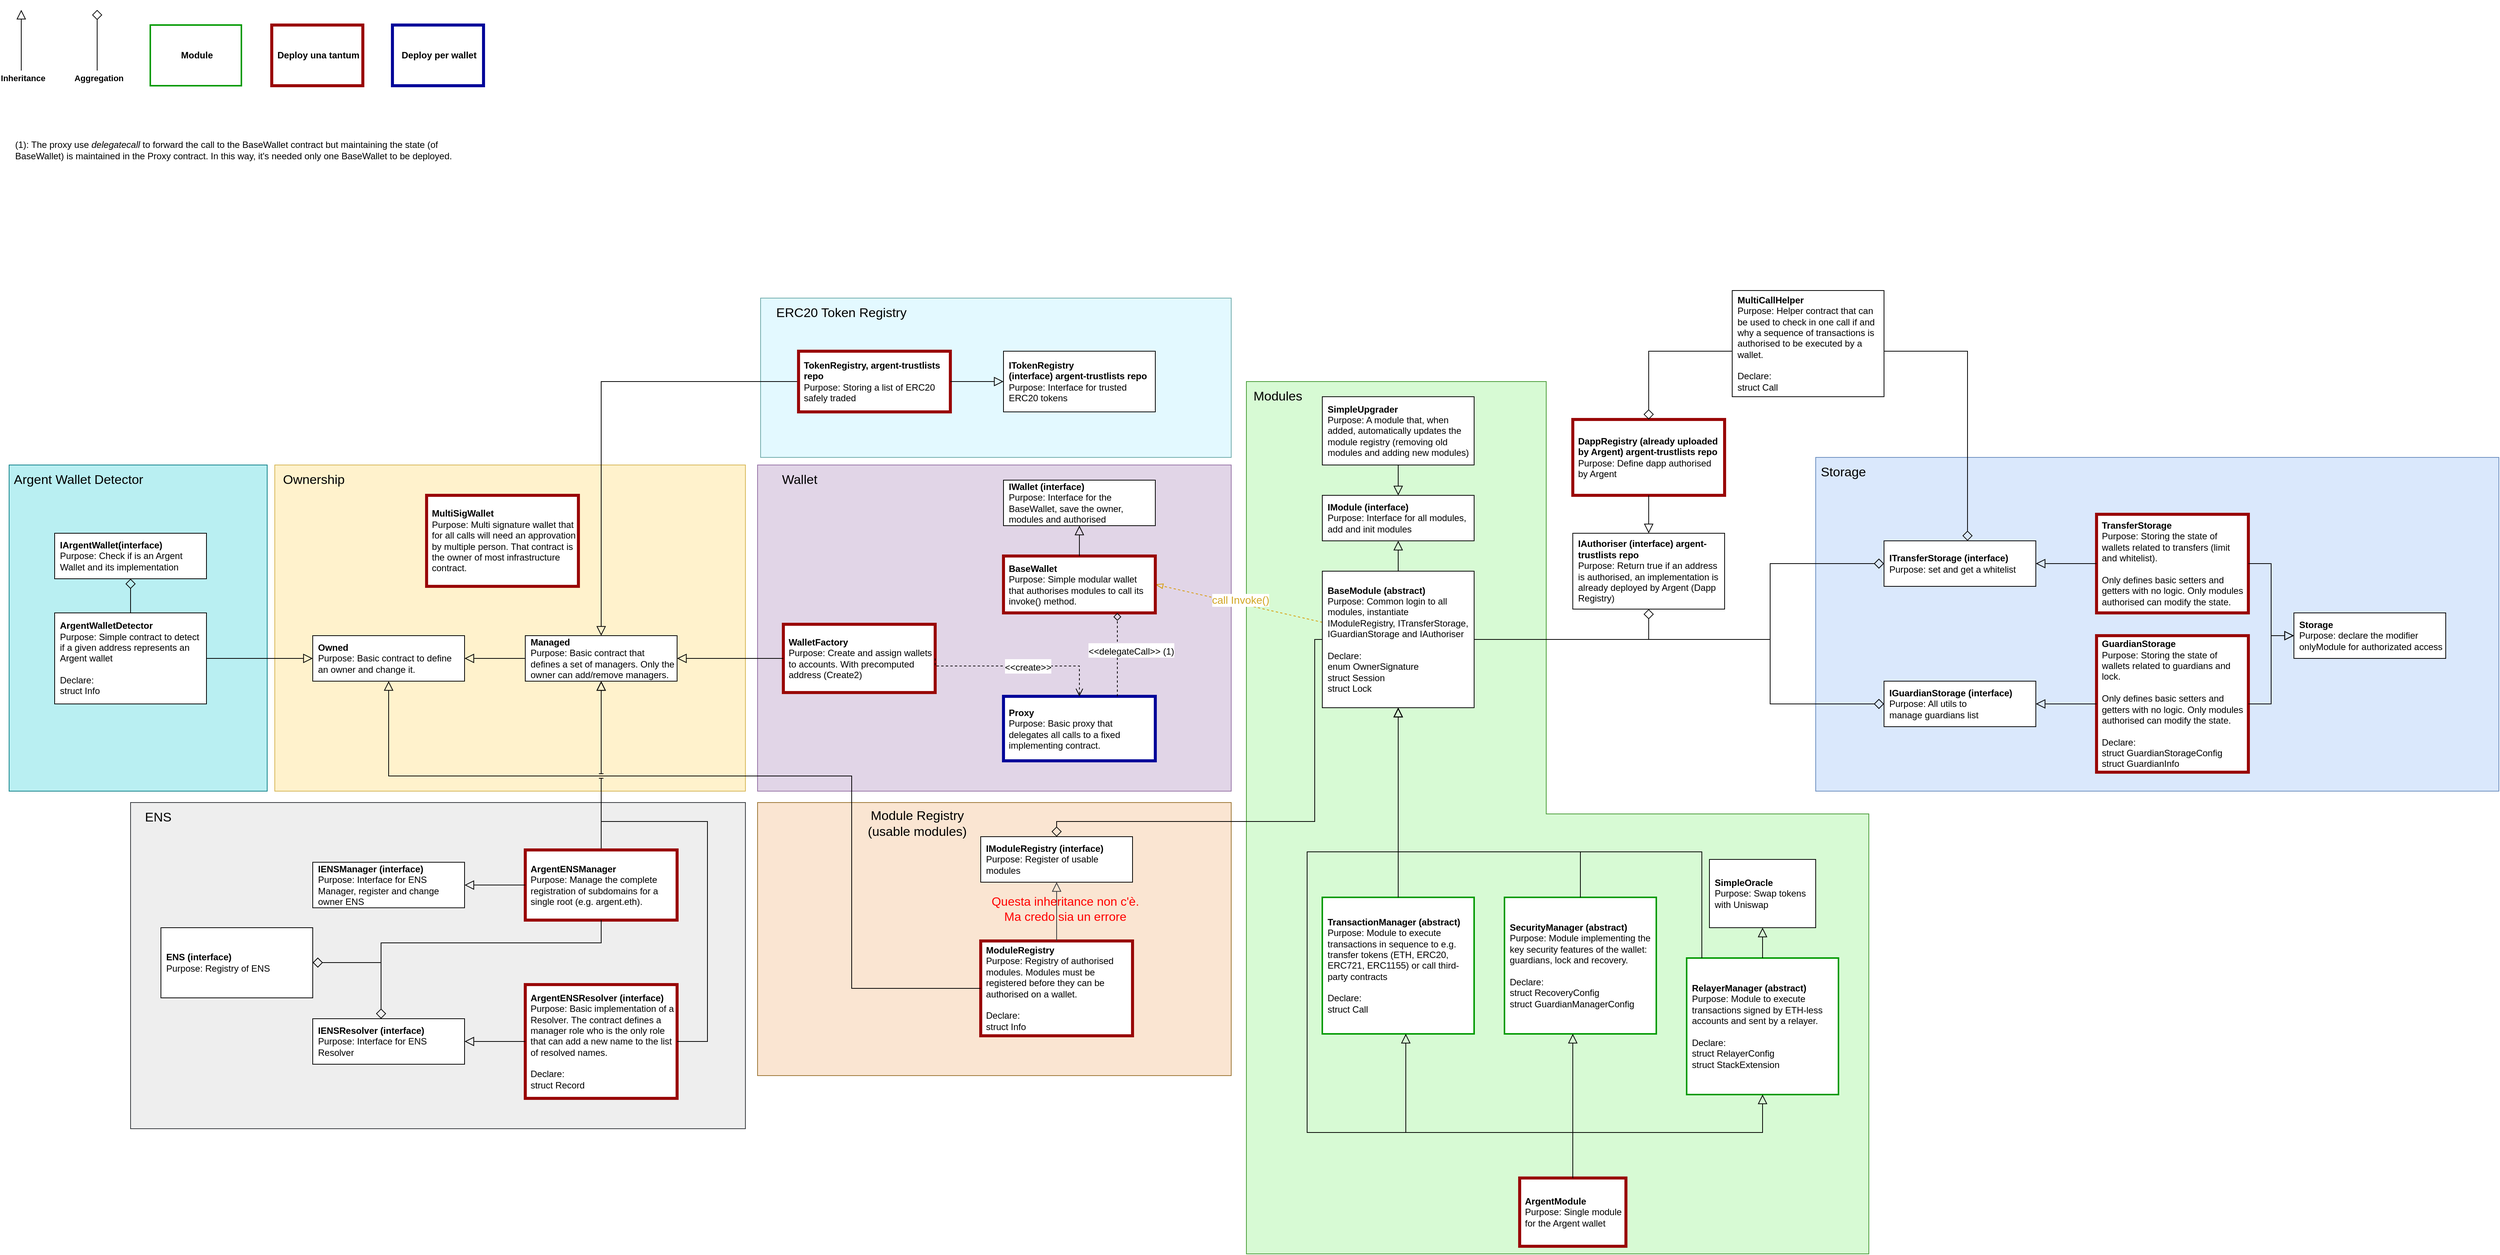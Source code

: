 <mxfile version="22.0.7" type="google">
  <diagram name="Pagina-1" id="0y4GLCWF2F_dhRwjK6Gn">
    <mxGraphModel grid="1" page="1" gridSize="10" guides="1" tooltips="1" connect="1" arrows="1" fold="1" pageScale="1" pageWidth="827" pageHeight="1169" background="none" math="0" shadow="0">
      <root>
        <mxCell id="0" />
        <mxCell id="1" parent="0" />
        <mxCell id="NyD0VHz1KFgcrODVEiC5-7" value="" style="rounded=0;whiteSpace=wrap;html=1;fillColor=#E3F9FF;strokeColor=#6FABAB;spacingLeft=5;spacingRight=2;spacingTop=2;spacingBottom=2;" vertex="1" parent="1">
          <mxGeometry x="-636" y="400" width="620" height="210" as="geometry" />
        </mxCell>
        <mxCell id="yZLllRXxTEuzkg8mdheH-74" value="" style="rounded=0;whiteSpace=wrap;html=1;fillColor=#eeeeee;strokeColor=#36393d;spacingLeft=5;spacingRight=2;spacingTop=2;spacingBottom=2;" vertex="1" parent="1">
          <mxGeometry x="-1466" y="1065" width="810" height="430" as="geometry" />
        </mxCell>
        <mxCell id="yZLllRXxTEuzkg8mdheH-61" value="" style="rounded=0;whiteSpace=wrap;html=1;fillColor=#B9EFF2;strokeColor=#0e8088;spacingLeft=5;spacingRight=2;spacingTop=2;spacingBottom=2;" vertex="1" parent="1">
          <mxGeometry x="-1626" y="620" width="340" height="430" as="geometry" />
        </mxCell>
        <mxCell id="yZLllRXxTEuzkg8mdheH-59" value="" style="rounded=0;whiteSpace=wrap;html=1;fillColor=#fff2cc;strokeColor=#d6b656;spacingLeft=5;spacingRight=2;spacingTop=2;spacingBottom=2;" vertex="1" parent="1">
          <mxGeometry x="-1276" y="620" width="620" height="430" as="geometry" />
        </mxCell>
        <mxCell id="yZLllRXxTEuzkg8mdheH-52" value="" style="group;spacingLeft=5;spacingRight=2;spacingTop=2;spacingBottom=2;" vertex="1" connectable="0" parent="1">
          <mxGeometry x="4" y="510" width="850" height="1150" as="geometry" />
        </mxCell>
        <mxCell id="yZLllRXxTEuzkg8mdheH-50" value="" style="rounded=0;whiteSpace=wrap;html=1;fillColor=#D7FAD4;strokeColor=#499C38;spacingLeft=5;spacingRight=2;spacingTop=2;spacingBottom=2;" vertex="1" parent="yZLllRXxTEuzkg8mdheH-52">
          <mxGeometry width="395" height="570" as="geometry" />
        </mxCell>
        <mxCell id="yZLllRXxTEuzkg8mdheH-43" value="" style="rounded=0;whiteSpace=wrap;html=1;fillColor=#D7FAD4;strokeColor=#499C38;spacingLeft=5;spacingRight=2;spacingTop=2;spacingBottom=2;" vertex="1" parent="yZLllRXxTEuzkg8mdheH-52">
          <mxGeometry y="570" width="820" height="580" as="geometry" />
        </mxCell>
        <mxCell id="yZLllRXxTEuzkg8mdheH-51" value="" style="rounded=0;whiteSpace=wrap;html=1;fillColor=#D7FAD4;strokeColor=none;spacingLeft=5;spacingRight=2;spacingTop=2;spacingBottom=2;" vertex="1" parent="yZLllRXxTEuzkg8mdheH-52">
          <mxGeometry x="0.5" y="530" width="394" height="80" as="geometry" />
        </mxCell>
        <mxCell id="yZLllRXxTEuzkg8mdheH-44" value="Modules" style="text;html=1;strokeColor=none;fillColor=none;align=center;verticalAlign=middle;whiteSpace=wrap;rounded=0;fontSize=17;spacingLeft=5;spacingRight=2;spacingTop=2;spacingBottom=2;" vertex="1" parent="yZLllRXxTEuzkg8mdheH-52">
          <mxGeometry width="80" height="40" as="geometry" />
        </mxCell>
        <mxCell id="Lq-9RGTUAXxvZOl_Yq0U-10" value="&lt;b&gt;IAuthoriser (interface) argent-trustlists repo&lt;br&gt;&lt;/b&gt;&lt;span style=&quot;border-color: var(--border-color);&quot;&gt;Purpose: Return true if an address is authorised, an implementation is already deployed by Argent (Dapp Registry)&lt;/span&gt;" style="rounded=0;whiteSpace=wrap;html=1;align=left;spacingLeft=5;spacingRight=2;spacingTop=2;spacingBottom=2;" vertex="1" parent="yZLllRXxTEuzkg8mdheH-52">
          <mxGeometry x="430" y="200" width="200" height="100" as="geometry" />
        </mxCell>
        <mxCell id="yZLllRXxTEuzkg8mdheH-9" value="&lt;span style=&quot;border-color: var(--border-color);&quot;&gt;&lt;b&gt;DappRegistry (already uploaded by Argent)&amp;nbsp;&lt;/b&gt;&lt;b style=&quot;border-color: var(--border-color);&quot;&gt;argent-trustlists repo&lt;br style=&quot;border-color: var(--border-color);&quot;&gt;&lt;/b&gt;Purpose: Define dapp authorised by Argent&amp;nbsp;&lt;/span&gt;" style="rounded=0;whiteSpace=wrap;html=1;align=left;collapsible=0;enumerate=0;strokeOpacity=100;fillOpacity=100;spacingLeft=5;strokeColor=#990808;strokeWidth=4;spacingRight=2;spacingTop=2;spacingBottom=2;" vertex="1" parent="yZLllRXxTEuzkg8mdheH-52">
          <mxGeometry x="430" y="50" width="200" height="100" as="geometry" />
        </mxCell>
        <mxCell id="yZLllRXxTEuzkg8mdheH-10" value="" style="edgeStyle=orthogonalEdgeStyle;rounded=0;orthogonalLoop=1;jettySize=auto;html=1;endArrow=block;endFill=0;endSize=10;startSize=6;textOpacity=30;spacingLeft=5;spacingRight=2;spacingTop=2;spacingBottom=2;" edge="1" parent="yZLllRXxTEuzkg8mdheH-52" source="yZLllRXxTEuzkg8mdheH-9" target="Lq-9RGTUAXxvZOl_Yq0U-10">
          <mxGeometry relative="1" as="geometry">
            <mxPoint x="600.0" y="150" as="sourcePoint" />
            <mxPoint x="600.0" y="210" as="targetPoint" />
          </mxGeometry>
        </mxCell>
        <mxCell id="yZLllRXxTEuzkg8mdheH-48" value="" style="rounded=0;whiteSpace=wrap;html=1;fillColor=#e1d5e7;strokeColor=#9673a6;spacingLeft=5;spacingRight=2;spacingTop=2;spacingBottom=2;" vertex="1" parent="1">
          <mxGeometry x="-640" y="620" width="624" height="430" as="geometry" />
        </mxCell>
        <mxCell id="yZLllRXxTEuzkg8mdheH-45" value="" style="rounded=0;whiteSpace=wrap;html=1;fillColor=#FAE5D2;strokeColor=#9C7635;spacingLeft=5;spacingRight=2;spacingTop=2;spacingBottom=2;" vertex="1" parent="1">
          <mxGeometry x="-640" y="1065" width="624" height="360" as="geometry" />
        </mxCell>
        <mxCell id="O4_ZOOzB8mS3EoMVwxC9-4" value="" style="edgeStyle=orthogonalEdgeStyle;rounded=0;orthogonalLoop=1;jettySize=auto;html=1;endArrow=block;endFill=0;endSize=10;startSize=6;spacingLeft=5;spacingRight=2;spacingTop=2;spacingBottom=2;" edge="1" parent="1" source="O4_ZOOzB8mS3EoMVwxC9-1" target="O4_ZOOzB8mS3EoMVwxC9-2">
          <mxGeometry relative="1" as="geometry" />
        </mxCell>
        <mxCell id="O4_ZOOzB8mS3EoMVwxC9-6" style="edgeStyle=orthogonalEdgeStyle;rounded=0;orthogonalLoop=1;jettySize=auto;html=1;endArrow=diamond;endFill=0;endSize=11;spacingLeft=5;spacingRight=2;spacingTop=2;spacingBottom=2;" edge="1" parent="1" source="O4_ZOOzB8mS3EoMVwxC9-1" target="O4_ZOOzB8mS3EoMVwxC9-5">
          <mxGeometry relative="1" as="geometry">
            <Array as="points">
              <mxPoint x="94" y="850" />
              <mxPoint x="94" y="1090" />
              <mxPoint x="-246" y="1090" />
            </Array>
          </mxGeometry>
        </mxCell>
        <mxCell id="yZLllRXxTEuzkg8mdheH-25" style="edgeStyle=none;curved=1;rounded=0;orthogonalLoop=1;jettySize=auto;html=1;entryX=1;entryY=0.5;entryDx=0;entryDy=0;fontSize=12;startSize=8;endSize=8;endArrow=blockThin;endFill=0;dashed=1;fillColor=#ffe6cc;strokeColor=#d79b00;spacingLeft=5;spacingRight=2;spacingTop=2;spacingBottom=2;" edge="1" parent="1" source="O4_ZOOzB8mS3EoMVwxC9-1" target="yZLllRXxTEuzkg8mdheH-15">
          <mxGeometry relative="1" as="geometry" />
        </mxCell>
        <mxCell id="yZLllRXxTEuzkg8mdheH-26" value="call Invoke()" style="edgeLabel;html=1;align=center;verticalAlign=middle;resizable=0;points=[];fontSize=14;fontColor=#d1a624;spacingLeft=5;spacingRight=2;spacingTop=2;spacingBottom=2;" vertex="1" connectable="0" parent="yZLllRXxTEuzkg8mdheH-25">
          <mxGeometry x="0.285" y="3" relative="1" as="geometry">
            <mxPoint x="32" as="offset" />
          </mxGeometry>
        </mxCell>
        <mxCell id="O4_ZOOzB8mS3EoMVwxC9-1" value="&lt;b&gt;BaseModule (abstract)&lt;br&gt;&lt;/b&gt;&lt;span style=&quot;border-color: var(--border-color);&quot;&gt;Purpose:&amp;nbsp;&lt;/span&gt;Common login to all modules, instantiate IModuleRegistry, ITransferStorage, IGuardianStorage and IAuthoriser&lt;br&gt;&lt;br&gt;Declare:&amp;nbsp;&lt;br&gt;enum&amp;nbsp;OwnerSignature&lt;br&gt;struct Session&lt;br&gt;struct Lock" style="rounded=0;whiteSpace=wrap;html=1;align=left;spacingLeft=5;spacingRight=2;spacingTop=2;spacingBottom=2;" vertex="1" parent="1">
          <mxGeometry x="104" y="760" width="200" height="180" as="geometry" />
        </mxCell>
        <mxCell id="O4_ZOOzB8mS3EoMVwxC9-2" value="&lt;b&gt;IModule (interface)&lt;br&gt;&lt;/b&gt;Purpose: Interface for all modules, add and init modules" style="rounded=0;whiteSpace=wrap;html=1;align=left;spacingLeft=5;spacingRight=2;spacingTop=2;spacingBottom=2;" vertex="1" parent="1">
          <mxGeometry x="104" y="660" width="200" height="60" as="geometry" />
        </mxCell>
        <mxCell id="O4_ZOOzB8mS3EoMVwxC9-5" value="&lt;b&gt;IModuleRegistry (interface)&lt;br&gt;&lt;/b&gt;&lt;span style=&quot;border-color: var(--border-color);&quot;&gt;Purpose: Register of usable modules&lt;/span&gt;" style="rounded=0;whiteSpace=wrap;html=1;align=left;spacingLeft=5;spacingRight=2;spacingTop=2;spacingBottom=2;" vertex="1" parent="1">
          <mxGeometry x="-346" y="1110" width="200" height="60" as="geometry" />
        </mxCell>
        <mxCell id="O4_ZOOzB8mS3EoMVwxC9-7" value="Inheritance" style="edgeStyle=orthogonalEdgeStyle;rounded=0;orthogonalLoop=1;jettySize=auto;html=1;endArrow=block;endFill=0;endSize=10;startSize=6;fontStyle=1;spacingLeft=5;spacingRight=2;" edge="1" parent="1">
          <mxGeometry x="-1" y="-10" relative="1" as="geometry">
            <mxPoint x="-1610" y="100" as="sourcePoint" />
            <mxPoint x="-1610" y="20" as="targetPoint" />
            <mxPoint x="-10" y="10" as="offset" />
          </mxGeometry>
        </mxCell>
        <mxCell id="O4_ZOOzB8mS3EoMVwxC9-9" style="edgeStyle=orthogonalEdgeStyle;rounded=0;orthogonalLoop=1;jettySize=auto;html=1;endArrow=diamond;endFill=0;endSize=11;spacingLeft=5;spacingRight=2;" edge="1" parent="1">
          <mxGeometry relative="1" as="geometry">
            <mxPoint x="-1510" y="100" as="sourcePoint" />
            <mxPoint x="-1510" y="20" as="targetPoint" />
          </mxGeometry>
        </mxCell>
        <mxCell id="O4_ZOOzB8mS3EoMVwxC9-10" value="Aggregation" style="edgeLabel;html=1;align=center;verticalAlign=middle;resizable=0;points=[];fontStyle=1;spacingLeft=5;spacingRight=2;" vertex="1" connectable="0" parent="O4_ZOOzB8mS3EoMVwxC9-9">
          <mxGeometry x="-0.255" y="1" relative="1" as="geometry">
            <mxPoint x="1" y="40" as="offset" />
          </mxGeometry>
        </mxCell>
        <mxCell id="O4_ZOOzB8mS3EoMVwxC9-12" value="" style="rounded=0;whiteSpace=wrap;html=1;fillColor=#dae8fc;strokeColor=#6c8ebf;spacingLeft=5;spacingRight=2;spacingTop=2;spacingBottom=2;" vertex="1" parent="1">
          <mxGeometry x="754" y="610" width="900" height="440" as="geometry" />
        </mxCell>
        <mxCell id="O4_ZOOzB8mS3EoMVwxC9-13" value="Storage" style="text;html=1;strokeColor=none;fillColor=none;align=center;verticalAlign=middle;whiteSpace=wrap;rounded=0;fontSize=17;spacingLeft=5;spacingRight=2;spacingTop=2;spacingBottom=2;" vertex="1" parent="1">
          <mxGeometry x="754" y="610" width="70" height="40" as="geometry" />
        </mxCell>
        <mxCell id="O4_ZOOzB8mS3EoMVwxC9-14" value="&lt;b&gt;ITransferStorage (interface)&lt;br&gt;&lt;/b&gt;&lt;span style=&quot;background-color: initial;&quot;&gt;Purpose: set and get a whitelist&lt;/span&gt;&lt;b&gt;&lt;br&gt;&lt;/b&gt;" style="rounded=0;whiteSpace=wrap;html=1;align=left;spacingLeft=5;spacingRight=2;spacingTop=2;spacingBottom=2;" vertex="1" parent="1">
          <mxGeometry x="844" y="720" width="200" height="60" as="geometry" />
        </mxCell>
        <mxCell id="O4_ZOOzB8mS3EoMVwxC9-15" style="edgeStyle=orthogonalEdgeStyle;rounded=0;orthogonalLoop=1;jettySize=auto;html=1;endArrow=diamond;endFill=0;endSize=11;spacingLeft=5;spacingRight=2;spacingTop=2;spacingBottom=2;" edge="1" parent="1" source="O4_ZOOzB8mS3EoMVwxC9-1" target="O4_ZOOzB8mS3EoMVwxC9-14">
          <mxGeometry relative="1" as="geometry">
            <mxPoint x="334" y="770" as="sourcePoint" />
            <mxPoint x="514" y="650" as="targetPoint" />
            <Array as="points">
              <mxPoint x="694" y="850" />
              <mxPoint x="694" y="750" />
            </Array>
          </mxGeometry>
        </mxCell>
        <mxCell id="Lq-9RGTUAXxvZOl_Yq0U-1" value="&lt;b&gt;TransferStorage&lt;br&gt;&lt;/b&gt;&lt;span style=&quot;background-color: initial;&quot;&gt;Purpose: S&lt;/span&gt;toring the state of wallets related to transfers (limit and whitelist). &lt;br&gt;&lt;br&gt;Only defines basic setters and getters with no logic. Only modules authorised&lt;span style=&quot;background-color: initial;&quot;&gt;&amp;nbsp;can modify the state.&lt;br&gt;&lt;/span&gt;" style="rounded=0;whiteSpace=wrap;html=1;align=left;spacingLeft=5;spacingRight=2;spacingTop=2;spacingBottom=2;strokeWidth=4;strokeColor=#990808;" vertex="1" parent="1">
          <mxGeometry x="1124" y="685" width="200" height="130" as="geometry" />
        </mxCell>
        <mxCell id="Lq-9RGTUAXxvZOl_Yq0U-2" value="" style="edgeStyle=orthogonalEdgeStyle;rounded=0;orthogonalLoop=1;jettySize=auto;html=1;endArrow=block;endFill=0;endSize=10;startSize=6;exitX=0;exitY=0.5;exitDx=0;exitDy=0;entryX=1;entryY=0.5;entryDx=0;entryDy=0;spacingLeft=5;spacingRight=2;spacingTop=2;spacingBottom=2;" edge="1" parent="1" source="Lq-9RGTUAXxvZOl_Yq0U-1" target="O4_ZOOzB8mS3EoMVwxC9-14">
          <mxGeometry relative="1" as="geometry">
            <mxPoint x="788.55" y="830" as="sourcePoint" />
            <mxPoint x="788.55" y="790" as="targetPoint" />
          </mxGeometry>
        </mxCell>
        <mxCell id="Lq-9RGTUAXxvZOl_Yq0U-3" value="&lt;b&gt;Storage&lt;br&gt;&lt;/b&gt;&lt;span style=&quot;background-color: initial;&quot;&gt;Purpose: declare the modifier onlyModule for authorizated access&lt;br&gt;&lt;/span&gt;" style="rounded=0;whiteSpace=wrap;html=1;align=left;spacingLeft=5;spacingRight=2;spacingTop=2;spacingBottom=2;" vertex="1" parent="1">
          <mxGeometry x="1384" y="815" width="200" height="60" as="geometry" />
        </mxCell>
        <mxCell id="Lq-9RGTUAXxvZOl_Yq0U-4" value="" style="edgeStyle=orthogonalEdgeStyle;rounded=0;orthogonalLoop=1;jettySize=auto;html=1;endArrow=block;endFill=0;endSize=10;startSize=6;exitX=1;exitY=0.5;exitDx=0;exitDy=0;entryX=0;entryY=0.5;entryDx=0;entryDy=0;spacingLeft=5;spacingRight=2;spacingTop=2;spacingBottom=2;" edge="1" parent="1" source="Lq-9RGTUAXxvZOl_Yq0U-1" target="Lq-9RGTUAXxvZOl_Yq0U-3">
          <mxGeometry relative="1" as="geometry">
            <mxPoint x="924" y="840" as="sourcePoint" />
            <mxPoint x="924" y="790" as="targetPoint" />
          </mxGeometry>
        </mxCell>
        <mxCell id="Lq-9RGTUAXxvZOl_Yq0U-5" value="&lt;b&gt;IGuardianStorage (interface)&lt;br&gt;&lt;/b&gt;Purpose: All utils to manage&lt;span style=&quot;background-color: initial;&quot;&gt;&amp;nbsp;guardians list&amp;nbsp;&lt;/span&gt;&lt;b&gt;&lt;br&gt;&lt;/b&gt;" style="rounded=0;whiteSpace=wrap;html=1;align=left;spacingLeft=5;spacingRight=2;spacingTop=2;spacingBottom=2;" vertex="1" parent="1">
          <mxGeometry x="844" y="905" width="200" height="60" as="geometry" />
        </mxCell>
        <mxCell id="Lq-9RGTUAXxvZOl_Yq0U-6" style="edgeStyle=orthogonalEdgeStyle;rounded=0;orthogonalLoop=1;jettySize=auto;html=1;endArrow=diamond;endFill=0;endSize=11;spacingLeft=5;spacingRight=2;spacingTop=2;spacingBottom=2;" edge="1" parent="1" source="O4_ZOOzB8mS3EoMVwxC9-1" target="Lq-9RGTUAXxvZOl_Yq0U-5">
          <mxGeometry relative="1" as="geometry">
            <mxPoint x="294" y="830" as="sourcePoint" />
            <mxPoint x="524" y="840" as="targetPoint" />
            <Array as="points">
              <mxPoint x="694" y="850" />
              <mxPoint x="694" y="935" />
            </Array>
          </mxGeometry>
        </mxCell>
        <mxCell id="Lq-9RGTUAXxvZOl_Yq0U-7" value="&lt;b&gt;GuardianStorage&lt;br&gt;&lt;/b&gt;&lt;span style=&quot;background-color: initial;&quot;&gt;Purpose: S&lt;/span&gt;toring the state of wallets related to guardians and lock.&lt;br&gt;&lt;br&gt;Only defines basic setters and getters with no logic. Only modules authorised&lt;span style=&quot;background-color: initial;&quot;&gt;&amp;nbsp;can modify the state.&lt;br&gt;&lt;br&gt;Declare:&lt;br&gt;struct GuardianStorageConfig&lt;br&gt;struct GuardianInfo&lt;br&gt;&lt;/span&gt;" style="rounded=0;whiteSpace=wrap;html=1;align=left;spacingLeft=5;spacingRight=2;spacingTop=2;spacingBottom=2;strokeColor=#990808;strokeWidth=4;" vertex="1" parent="1">
          <mxGeometry x="1124" y="845" width="200" height="180" as="geometry" />
        </mxCell>
        <mxCell id="Lq-9RGTUAXxvZOl_Yq0U-8" value="" style="edgeStyle=orthogonalEdgeStyle;rounded=0;orthogonalLoop=1;jettySize=auto;html=1;endArrow=block;endFill=0;endSize=10;startSize=6;exitX=0;exitY=0.5;exitDx=0;exitDy=0;entryX=1;entryY=0.5;entryDx=0;entryDy=0;spacingLeft=5;spacingRight=2;spacingTop=2;spacingBottom=2;" edge="1" parent="1" source="Lq-9RGTUAXxvZOl_Yq0U-7" target="Lq-9RGTUAXxvZOl_Yq0U-5">
          <mxGeometry relative="1" as="geometry">
            <mxPoint x="1134" y="760" as="sourcePoint" />
            <mxPoint x="1054" y="760" as="targetPoint" />
          </mxGeometry>
        </mxCell>
        <mxCell id="Lq-9RGTUAXxvZOl_Yq0U-9" value="" style="edgeStyle=orthogonalEdgeStyle;rounded=0;orthogonalLoop=1;jettySize=auto;html=1;endArrow=block;endFill=0;endSize=10;startSize=6;exitX=1;exitY=0.5;exitDx=0;exitDy=0;entryX=0;entryY=0.5;entryDx=0;entryDy=0;spacingLeft=5;spacingRight=2;spacingTop=2;spacingBottom=2;" edge="1" parent="1" source="Lq-9RGTUAXxvZOl_Yq0U-7" target="Lq-9RGTUAXxvZOl_Yq0U-3">
          <mxGeometry relative="1" as="geometry">
            <mxPoint x="1134" y="945" as="sourcePoint" />
            <mxPoint x="1054" y="920" as="targetPoint" />
          </mxGeometry>
        </mxCell>
        <mxCell id="Lq-9RGTUAXxvZOl_Yq0U-11" style="edgeStyle=orthogonalEdgeStyle;rounded=0;orthogonalLoop=1;jettySize=auto;html=1;endArrow=diamond;endFill=0;endSize=11;entryX=0.5;entryY=1;entryDx=0;entryDy=0;spacingLeft=5;spacingRight=2;spacingTop=2;spacingBottom=2;" edge="1" parent="1" source="O4_ZOOzB8mS3EoMVwxC9-1" target="Lq-9RGTUAXxvZOl_Yq0U-10">
          <mxGeometry relative="1" as="geometry">
            <mxPoint x="324" y="860" as="sourcePoint" />
            <mxPoint x="444" y="960" as="targetPoint" />
            <Array as="points">
              <mxPoint x="534" y="850" />
            </Array>
          </mxGeometry>
        </mxCell>
        <mxCell id="Lq-9RGTUAXxvZOl_Yq0U-12" value="&lt;b&gt;TransactionManager (abstract)&lt;br&gt;&lt;/b&gt;&lt;span style=&quot;border-color: var(--border-color);&quot;&gt;Purpose:&amp;nbsp;Module to execute transactions in sequence to e.g. transfer tokens (ETH, ERC20, ERC721, ERC1155) or call third-party contracts&lt;span style=&quot;background-color: initial;&quot;&gt;&amp;nbsp;&lt;/span&gt;&lt;br&gt;&lt;/span&gt;&lt;br&gt;Declare:&amp;nbsp;&lt;br&gt;struct Call" style="rounded=0;whiteSpace=wrap;html=1;align=left;strokeColor=#009900;strokeWidth=2;spacingLeft=5;spacingRight=2;spacingTop=2;spacingBottom=2;" vertex="1" parent="1">
          <mxGeometry x="104" y="1190" width="200" height="180" as="geometry" />
        </mxCell>
        <mxCell id="Lq-9RGTUAXxvZOl_Yq0U-13" value="" style="edgeStyle=orthogonalEdgeStyle;rounded=0;orthogonalLoop=1;jettySize=auto;html=1;endArrow=block;endFill=0;endSize=10;startSize=6;spacingLeft=5;spacingRight=2;spacingTop=2;spacingBottom=2;" edge="1" parent="1" source="Lq-9RGTUAXxvZOl_Yq0U-12" target="O4_ZOOzB8mS3EoMVwxC9-1">
          <mxGeometry relative="1" as="geometry">
            <mxPoint x="204" y="1390" as="sourcePoint" />
            <mxPoint x="214" y="730" as="targetPoint" />
          </mxGeometry>
        </mxCell>
        <mxCell id="Lq-9RGTUAXxvZOl_Yq0U-14" value="Module" style="rounded=0;whiteSpace=wrap;html=1;align=center;strokeColor=#009900;strokeWidth=2;fontStyle=1;spacingLeft=5;spacingRight=2;" vertex="1" parent="1">
          <mxGeometry x="-1440" y="40" width="120" height="80" as="geometry" />
        </mxCell>
        <mxCell id="Lq-9RGTUAXxvZOl_Yq0U-16" value="&lt;b&gt;SecurityManager (abstract)&lt;br&gt;&lt;/b&gt;&lt;span style=&quot;border-color: var(--border-color);&quot;&gt;Purpose: Module implementing the key security features of the wallet: guardians, lock and recovery.&lt;br&gt;&lt;br&gt;&lt;/span&gt;Declare:&amp;nbsp;&lt;br&gt;struct&amp;nbsp;RecoveryConfig&lt;br&gt;struct&amp;nbsp;GuardianManagerConfig" style="rounded=0;whiteSpace=wrap;html=1;align=left;strokeColor=#009900;strokeWidth=2;spacingLeft=5;spacingRight=2;spacingTop=2;spacingBottom=2;" vertex="1" parent="1">
          <mxGeometry x="344" y="1190" width="200" height="180" as="geometry" />
        </mxCell>
        <mxCell id="Lq-9RGTUAXxvZOl_Yq0U-17" value="" style="edgeStyle=orthogonalEdgeStyle;rounded=0;orthogonalLoop=1;jettySize=auto;html=1;endArrow=block;endFill=0;endSize=10;startSize=6;spacingLeft=5;spacingRight=2;spacingTop=2;spacingBottom=2;" edge="1" parent="1" source="Lq-9RGTUAXxvZOl_Yq0U-16" target="O4_ZOOzB8mS3EoMVwxC9-1">
          <mxGeometry relative="1" as="geometry">
            <mxPoint x="214" y="1200" as="sourcePoint" />
            <mxPoint x="214" y="950" as="targetPoint" />
            <Array as="points">
              <mxPoint x="444" y="1130" />
              <mxPoint x="204" y="1130" />
            </Array>
          </mxGeometry>
        </mxCell>
        <mxCell id="Lq-9RGTUAXxvZOl_Yq0U-18" value="&lt;b&gt;RelayerManager (abstract)&lt;br&gt;&lt;/b&gt;&lt;span style=&quot;border-color: var(--border-color);&quot;&gt;Purpose:&amp;nbsp;Module to execute transactions signed by ETH-less accounts and sent by a relayer.&lt;br&gt;&lt;br&gt;&lt;/span&gt;Declare:&amp;nbsp;&lt;br&gt;struct&amp;nbsp;RelayerConfig&lt;br&gt;struct&amp;nbsp;StackExtension" style="rounded=0;whiteSpace=wrap;html=1;align=left;strokeColor=#009900;strokeWidth=2;spacingLeft=5;spacingRight=2;spacingTop=2;spacingBottom=2;" vertex="1" parent="1">
          <mxGeometry x="584" y="1270" width="200" height="180" as="geometry" />
        </mxCell>
        <mxCell id="Lq-9RGTUAXxvZOl_Yq0U-19" value="" style="edgeStyle=orthogonalEdgeStyle;rounded=0;orthogonalLoop=1;jettySize=auto;html=1;endArrow=block;endFill=0;endSize=10;startSize=6;spacingLeft=5;spacingRight=2;spacingTop=2;spacingBottom=2;" edge="1" parent="1" source="Lq-9RGTUAXxvZOl_Yq0U-18" target="O4_ZOOzB8mS3EoMVwxC9-1">
          <mxGeometry relative="1" as="geometry">
            <mxPoint x="454" y="1200" as="sourcePoint" />
            <mxPoint x="214" y="950" as="targetPoint" />
            <Array as="points">
              <mxPoint x="604" y="1130" />
              <mxPoint x="204" y="1130" />
            </Array>
          </mxGeometry>
        </mxCell>
        <mxCell id="Lq-9RGTUAXxvZOl_Yq0U-20" value="&lt;b&gt;SimpleOracle&lt;br&gt;&lt;/b&gt;&lt;span style=&quot;background-color: initial;&quot;&gt;Purpose: Swap tokens with Uniswap&lt;/span&gt;&lt;span style=&quot;background-color: initial;&quot;&gt;&lt;br&gt;&lt;/span&gt;" style="rounded=0;whiteSpace=wrap;html=1;align=left;spacingLeft=5;spacingRight=2;spacingTop=2;spacingBottom=2;" vertex="1" parent="1">
          <mxGeometry x="614" y="1140" width="140" height="90" as="geometry" />
        </mxCell>
        <mxCell id="Lq-9RGTUAXxvZOl_Yq0U-21" value="" style="edgeStyle=orthogonalEdgeStyle;rounded=0;orthogonalLoop=1;jettySize=auto;html=1;endArrow=block;endFill=0;endSize=10;startSize=6;spacingLeft=5;spacingRight=2;spacingTop=2;spacingBottom=2;" edge="1" parent="1" source="Lq-9RGTUAXxvZOl_Yq0U-18" target="Lq-9RGTUAXxvZOl_Yq0U-20">
          <mxGeometry relative="1" as="geometry">
            <mxPoint x="614" y="1280" as="sourcePoint" />
            <mxPoint x="214" y="950" as="targetPoint" />
            <Array as="points" />
          </mxGeometry>
        </mxCell>
        <mxCell id="yZLllRXxTEuzkg8mdheH-1" value="&lt;b&gt;ArgentModule&lt;br&gt;&lt;/b&gt;&lt;span style=&quot;background-color: initial;&quot;&gt;Purpose:&amp;nbsp;&lt;/span&gt;Single module for the Argent wallet" style="rounded=0;whiteSpace=wrap;html=1;align=left;fillColor=#FFFFFF;strokeColor=#990808;spacingLeft=5;spacingRight=2;spacingTop=2;spacingBottom=2;strokeWidth=4;" vertex="1" parent="1">
          <mxGeometry x="364" y="1560" width="140" height="90" as="geometry" />
        </mxCell>
        <mxCell id="yZLllRXxTEuzkg8mdheH-2" value="" style="edgeStyle=orthogonalEdgeStyle;rounded=0;orthogonalLoop=1;jettySize=auto;html=1;endArrow=block;endFill=0;endSize=10;startSize=6;spacingLeft=5;spacingRight=2;spacingTop=2;spacingBottom=2;" edge="1" parent="1" source="yZLllRXxTEuzkg8mdheH-1" target="O4_ZOOzB8mS3EoMVwxC9-1">
          <mxGeometry relative="1" as="geometry">
            <mxPoint x="614" y="1280" as="sourcePoint" />
            <mxPoint x="214" y="950" as="targetPoint" />
            <Array as="points">
              <mxPoint x="434" y="1500" />
              <mxPoint x="84" y="1500" />
              <mxPoint x="84" y="1130" />
              <mxPoint x="204" y="1130" />
            </Array>
          </mxGeometry>
        </mxCell>
        <mxCell id="yZLllRXxTEuzkg8mdheH-3" value="" style="edgeStyle=orthogonalEdgeStyle;rounded=0;orthogonalLoop=1;jettySize=auto;html=1;endArrow=block;endFill=0;endSize=10;startSize=6;spacingLeft=5;spacingRight=2;spacingTop=2;spacingBottom=2;" edge="1" parent="1" source="yZLllRXxTEuzkg8mdheH-1" target="Lq-9RGTUAXxvZOl_Yq0U-12">
          <mxGeometry relative="1" as="geometry">
            <mxPoint x="444" y="1570" as="sourcePoint" />
            <mxPoint x="214" y="950" as="targetPoint" />
            <Array as="points">
              <mxPoint x="434" y="1500" />
              <mxPoint x="214" y="1500" />
            </Array>
          </mxGeometry>
        </mxCell>
        <mxCell id="yZLllRXxTEuzkg8mdheH-4" value="" style="edgeStyle=orthogonalEdgeStyle;rounded=0;orthogonalLoop=1;jettySize=auto;html=1;endArrow=block;endFill=0;endSize=10;startSize=6;spacingLeft=5;spacingRight=2;spacingTop=2;spacingBottom=2;" edge="1" parent="1" source="yZLllRXxTEuzkg8mdheH-1" target="Lq-9RGTUAXxvZOl_Yq0U-16">
          <mxGeometry relative="1" as="geometry">
            <mxPoint x="444" y="1570" as="sourcePoint" />
            <mxPoint x="224" y="1380" as="targetPoint" />
            <Array as="points">
              <mxPoint x="434" y="1530" />
              <mxPoint x="434" y="1530" />
            </Array>
          </mxGeometry>
        </mxCell>
        <mxCell id="yZLllRXxTEuzkg8mdheH-5" value="" style="edgeStyle=orthogonalEdgeStyle;rounded=0;orthogonalLoop=1;jettySize=auto;html=1;endArrow=block;endFill=0;endSize=10;startSize=6;spacingLeft=5;spacingRight=2;spacingTop=2;spacingBottom=2;" edge="1" parent="1" source="yZLllRXxTEuzkg8mdheH-1" target="Lq-9RGTUAXxvZOl_Yq0U-18">
          <mxGeometry relative="1" as="geometry">
            <mxPoint x="444" y="1570" as="sourcePoint" />
            <mxPoint x="444" y="1380" as="targetPoint" />
            <Array as="points">
              <mxPoint x="434" y="1500" />
              <mxPoint x="684" y="1500" />
            </Array>
          </mxGeometry>
        </mxCell>
        <mxCell id="yZLllRXxTEuzkg8mdheH-11" value="&lt;span style=&quot;border-color: var(--border-color);&quot;&gt;&lt;b&gt;MultiCallHelper&lt;br&gt;&lt;/b&gt;Purpose:&amp;nbsp;&lt;/span&gt;Helper contract that can be used to check in one call if and why a sequence of transactions is authorised to be executed by a wallet.&lt;br&gt;&lt;br&gt;Declare:&lt;br&gt;struct Call" style="rounded=0;whiteSpace=wrap;html=1;align=left;collapsible=0;enumerate=0;strokeOpacity=100;fillOpacity=100;spacingLeft=5;spacingRight=2;spacingTop=2;spacingBottom=2;" vertex="1" parent="1">
          <mxGeometry x="644" y="390" width="200" height="140" as="geometry" />
        </mxCell>
        <mxCell id="yZLllRXxTEuzkg8mdheH-12" style="edgeStyle=orthogonalEdgeStyle;rounded=0;orthogonalLoop=1;jettySize=auto;html=1;endArrow=diamond;endFill=0;endSize=11;entryX=0.5;entryY=0;entryDx=0;entryDy=0;spacingLeft=5;spacingRight=2;spacingTop=2;spacingBottom=2;" edge="1" parent="1" source="yZLllRXxTEuzkg8mdheH-11" target="yZLllRXxTEuzkg8mdheH-9">
          <mxGeometry relative="1" as="geometry">
            <mxPoint x="484" y="860" as="sourcePoint" />
            <mxPoint x="604.0" y="560" as="targetPoint" />
            <Array as="points">
              <mxPoint x="534" y="470" />
            </Array>
          </mxGeometry>
        </mxCell>
        <mxCell id="yZLllRXxTEuzkg8mdheH-13" style="edgeStyle=orthogonalEdgeStyle;rounded=0;orthogonalLoop=1;jettySize=auto;html=1;endArrow=diamond;endFill=0;endSize=11;spacingLeft=5;spacingRight=2;spacingTop=2;spacingBottom=2;" edge="1" parent="1" source="yZLllRXxTEuzkg8mdheH-11" target="O4_ZOOzB8mS3EoMVwxC9-14">
          <mxGeometry relative="1" as="geometry">
            <mxPoint x="714" y="470" as="sourcePoint" />
            <mxPoint x="614" y="570" as="targetPoint" />
            <Array as="points">
              <mxPoint x="954" y="470" />
            </Array>
          </mxGeometry>
        </mxCell>
        <mxCell id="yZLllRXxTEuzkg8mdheH-14" value="&lt;b&gt;IWallet (interface)&lt;br&gt;&lt;/b&gt;Purpose:&amp;nbsp;Interface for the BaseWallet, save the owner, modules and authorised&amp;nbsp;" style="rounded=0;whiteSpace=wrap;html=1;align=left;spacingLeft=5;spacingRight=2;spacingTop=2;spacingBottom=2;" vertex="1" parent="1">
          <mxGeometry x="-316" y="640" width="200" height="60" as="geometry" />
        </mxCell>
        <mxCell id="yZLllRXxTEuzkg8mdheH-15" value="&lt;b&gt;BaseWallet&lt;br&gt;&lt;/b&gt;Purpose:&amp;nbsp;Simple modular wallet that authorises modules to call its invoke() method." style="rounded=0;whiteSpace=wrap;html=1;align=left;spacingLeft=5;spacingRight=2;spacingTop=2;spacingBottom=2;strokeColor=#990808;strokeWidth=4;" vertex="1" parent="1">
          <mxGeometry x="-316" y="740" width="200" height="75" as="geometry" />
        </mxCell>
        <mxCell id="yZLllRXxTEuzkg8mdheH-16" value="" style="edgeStyle=orthogonalEdgeStyle;rounded=0;orthogonalLoop=1;jettySize=auto;html=1;endArrow=block;endFill=0;endSize=10;startSize=6;spacingLeft=5;spacingRight=2;spacingTop=2;spacingBottom=2;" edge="1" parent="1" source="yZLllRXxTEuzkg8mdheH-15" target="yZLllRXxTEuzkg8mdheH-14">
          <mxGeometry relative="1" as="geometry">
            <mxPoint x="214" y="770" as="sourcePoint" />
            <mxPoint x="214" y="730" as="targetPoint" />
          </mxGeometry>
        </mxCell>
        <mxCell id="yZLllRXxTEuzkg8mdheH-17" value="&lt;b&gt;WalletFactory&lt;br&gt;&lt;/b&gt;Purpose:&amp;nbsp;Create and assign wallets to accounts. With precomputed address (Create2)" style="rounded=0;whiteSpace=wrap;html=1;align=left;spacingLeft=5;strokeColor=#990808;strokeWidth=4;spacingRight=2;spacingTop=2;spacingBottom=2;" vertex="1" parent="1">
          <mxGeometry x="-606" y="830" width="200" height="90" as="geometry" />
        </mxCell>
        <mxCell id="yZLllRXxTEuzkg8mdheH-20" value="&lt;b&gt;Proxy&lt;br&gt;&lt;/b&gt;Purpose:&amp;nbsp;Basic proxy that delegates all calls to a fixed implementing contract." style="rounded=0;whiteSpace=wrap;html=1;align=left;spacingLeft=5;spacingRight=2;strokeColor=#020799;strokeWidth=4;spacingTop=2;spacingBottom=2;" vertex="1" parent="1">
          <mxGeometry x="-316" y="925" width="200" height="85" as="geometry" />
        </mxCell>
        <mxCell id="yZLllRXxTEuzkg8mdheH-21" style="edgeStyle=orthogonalEdgeStyle;rounded=0;orthogonalLoop=1;jettySize=auto;html=1;fontSize=12;startSize=8;endSize=8;endArrow=open;endFill=0;dashed=1;exitX=1;exitY=0.5;exitDx=0;exitDy=0;spacingLeft=5;spacingRight=2;spacingTop=2;spacingBottom=2;" edge="1" parent="1" source="yZLllRXxTEuzkg8mdheH-17" target="yZLllRXxTEuzkg8mdheH-20">
          <mxGeometry relative="1" as="geometry">
            <mxPoint x="-396" y="855" as="sourcePoint" />
            <mxPoint x="-206" y="810" as="targetPoint" />
            <Array as="points">
              <mxPoint x="-406" y="885" />
              <mxPoint x="-216" y="885" />
            </Array>
          </mxGeometry>
        </mxCell>
        <mxCell id="yZLllRXxTEuzkg8mdheH-22" value="&lt;font style=&quot;font-size: 12px;&quot;&gt;&amp;lt;&amp;lt;create&amp;gt;&amp;gt;&lt;/font&gt;" style="edgeLabel;html=1;align=center;verticalAlign=middle;resizable=0;points=[];fontSize=16;spacingLeft=5;spacingRight=2;spacingTop=2;spacingBottom=2;" vertex="1" connectable="0" parent="yZLllRXxTEuzkg8mdheH-21">
          <mxGeometry x="0.135" y="1" relative="1" as="geometry">
            <mxPoint x="-6" y="1" as="offset" />
          </mxGeometry>
        </mxCell>
        <mxCell id="yZLllRXxTEuzkg8mdheH-27" value="&lt;b&gt;Managed&lt;br&gt;&lt;/b&gt;Purpose:&amp;nbsp;Basic contract that defines a set of managers. Only the owner can add/remove managers." style="rounded=0;whiteSpace=wrap;html=1;align=left;spacingLeft=5;spacingRight=2;spacingTop=2;spacingBottom=2;" vertex="1" parent="1">
          <mxGeometry x="-946" y="845" width="200" height="60" as="geometry" />
        </mxCell>
        <mxCell id="yZLllRXxTEuzkg8mdheH-28" value="" style="edgeStyle=orthogonalEdgeStyle;rounded=0;orthogonalLoop=1;jettySize=auto;html=1;endArrow=block;endFill=0;endSize=10;startSize=6;spacingLeft=5;spacingRight=2;spacingTop=2;spacingBottom=2;" edge="1" parent="1" source="yZLllRXxTEuzkg8mdheH-17" target="yZLllRXxTEuzkg8mdheH-27">
          <mxGeometry relative="1" as="geometry">
            <mxPoint x="-206" y="765" as="sourcePoint" />
            <mxPoint x="-206" y="720" as="targetPoint" />
          </mxGeometry>
        </mxCell>
        <mxCell id="yZLllRXxTEuzkg8mdheH-29" value="&lt;b&gt;Owned&lt;br&gt;&lt;/b&gt;Purpose:&amp;nbsp;Basic contract to define an owner and change it." style="rounded=0;whiteSpace=wrap;html=1;align=left;spacingLeft=5;spacingRight=2;spacingTop=2;spacingBottom=2;" vertex="1" parent="1">
          <mxGeometry x="-1226" y="845" width="200" height="60" as="geometry" />
        </mxCell>
        <mxCell id="yZLllRXxTEuzkg8mdheH-30" value="" style="edgeStyle=orthogonalEdgeStyle;rounded=0;orthogonalLoop=1;jettySize=auto;html=1;endArrow=block;endFill=0;endSize=10;startSize=6;spacingLeft=5;spacingRight=2;spacingTop=2;spacingBottom=2;" edge="1" parent="1" source="yZLllRXxTEuzkg8mdheH-27" target="yZLllRXxTEuzkg8mdheH-29">
          <mxGeometry relative="1" as="geometry">
            <mxPoint x="-596" y="885" as="sourcePoint" />
            <mxPoint x="-736" y="885" as="targetPoint" />
          </mxGeometry>
        </mxCell>
        <mxCell id="yZLllRXxTEuzkg8mdheH-36" value="&lt;b&gt;ModuleRegistry&amp;nbsp;&lt;br&gt;&lt;/b&gt;Purpose:&amp;nbsp;Registry of authorised modules.&amp;nbsp;Modules must be registered before they can be authorised on a wallet.&lt;br&gt;&lt;br&gt;Declare:&lt;br&gt;struct Info" style="rounded=0;whiteSpace=wrap;html=1;align=left;spacingLeft=5;strokeColor=#990808;strokeWidth=4;spacingRight=2;spacingTop=2;spacingBottom=2;" vertex="1" parent="1">
          <mxGeometry x="-346" y="1247.5" width="200" height="125" as="geometry" />
        </mxCell>
        <mxCell id="yZLllRXxTEuzkg8mdheH-37" value="" style="edgeStyle=orthogonalEdgeStyle;rounded=0;orthogonalLoop=1;jettySize=auto;html=1;endArrow=block;endFill=0;endSize=10;startSize=6;spacingLeft=5;spacingRight=2;spacingTop=2;spacingBottom=2;" edge="1" parent="1" source="yZLllRXxTEuzkg8mdheH-36" target="yZLllRXxTEuzkg8mdheH-29">
          <mxGeometry relative="1" as="geometry">
            <mxPoint x="-936" y="885" as="sourcePoint" />
            <mxPoint x="-1016" y="885" as="targetPoint" />
            <Array as="points">
              <mxPoint x="-516" y="1310" />
              <mxPoint x="-516" y="1030" />
              <mxPoint x="-1126" y="1030" />
            </Array>
          </mxGeometry>
        </mxCell>
        <mxCell id="yZLllRXxTEuzkg8mdheH-39" value="&lt;b&gt;SimpleUpgrader&lt;br&gt;&lt;/b&gt;&lt;span style=&quot;border-color: var(--border-color);&quot;&gt;Purpose: A module that, when added, automatically updates the module registry (removing old modules and adding new modules)&lt;/span&gt;" style="rounded=0;whiteSpace=wrap;html=1;align=left;spacingLeft=5;spacingRight=2;spacingTop=2;spacingBottom=2;" vertex="1" parent="1">
          <mxGeometry x="104" y="530" width="200" height="90" as="geometry" />
        </mxCell>
        <mxCell id="yZLllRXxTEuzkg8mdheH-40" value="" style="edgeStyle=orthogonalEdgeStyle;rounded=0;orthogonalLoop=1;jettySize=auto;html=1;endArrow=block;endFill=0;endSize=10;startSize=6;fillColor=#ffcccc;strokeColor=#36393d;spacingLeft=5;spacingRight=2;spacingTop=2;spacingBottom=2;" edge="1" parent="1" source="yZLllRXxTEuzkg8mdheH-36" target="O4_ZOOzB8mS3EoMVwxC9-5">
          <mxGeometry relative="1" as="geometry">
            <mxPoint x="-926" y="1137" as="sourcePoint" />
            <mxPoint x="-1116" y="915" as="targetPoint" />
          </mxGeometry>
        </mxCell>
        <mxCell id="yZLllRXxTEuzkg8mdheH-41" value="Questa inheritance non c&#39;è. Ma credo sia un errore" style="text;html=1;strokeColor=none;fillColor=none;align=center;verticalAlign=middle;whiteSpace=wrap;rounded=0;fontSize=16;fontColor=#FF0000;spacingLeft=5;spacingRight=2;spacingTop=2;spacingBottom=2;" vertex="1" parent="1">
          <mxGeometry x="-346" y="1190" width="220" height="30" as="geometry" />
        </mxCell>
        <mxCell id="yZLllRXxTEuzkg8mdheH-46" value="Module Registry (usable modules)" style="text;html=1;strokeColor=none;fillColor=none;align=center;verticalAlign=middle;whiteSpace=wrap;rounded=0;fontSize=17;spacingLeft=5;spacingRight=2;spacingTop=2;spacingBottom=2;" vertex="1" parent="1">
          <mxGeometry x="-506" y="1065" width="150" height="55" as="geometry" />
        </mxCell>
        <mxCell id="yZLllRXxTEuzkg8mdheH-47" value="" style="edgeStyle=orthogonalEdgeStyle;rounded=0;orthogonalLoop=1;jettySize=auto;html=1;endArrow=block;endFill=0;endSize=10;startSize=6;spacingLeft=5;spacingRight=2;spacingTop=2;spacingBottom=2;" edge="1" parent="1" source="yZLllRXxTEuzkg8mdheH-39" target="O4_ZOOzB8mS3EoMVwxC9-2">
          <mxGeometry relative="1" as="geometry">
            <mxPoint x="214" y="770" as="sourcePoint" />
            <mxPoint x="214" y="730" as="targetPoint" />
          </mxGeometry>
        </mxCell>
        <mxCell id="yZLllRXxTEuzkg8mdheH-49" value="Wallet" style="text;html=1;strokeColor=none;fillColor=none;align=center;verticalAlign=middle;whiteSpace=wrap;rounded=0;fontSize=17;spacingLeft=5;spacingRight=2;spacingTop=2;spacingBottom=2;" vertex="1" parent="1">
          <mxGeometry x="-636" y="620" width="100" height="40" as="geometry" />
        </mxCell>
        <mxCell id="yZLllRXxTEuzkg8mdheH-53" value="&lt;b&gt;MultiSigWallet&lt;br&gt;&lt;/b&gt;Purpose: Multi signature wallet that for all calls will need an approvation by multiple person. That contract is the owner of most infrastructure contract." style="rounded=0;whiteSpace=wrap;html=1;align=left;strokeColor=#990808;strokeWidth=4;perimeterSpacing=0;spacingLeft=5;spacingRight=2;spacingTop=2;spacingBottom=2;" vertex="1" parent="1">
          <mxGeometry x="-1076" y="660" width="200" height="120" as="geometry" />
        </mxCell>
        <mxCell id="yZLllRXxTEuzkg8mdheH-55" value="&lt;span style=&quot;border-color: var(--border-color);&quot;&gt;&lt;b&gt;ArgentWalletDetector&lt;br&gt;&lt;/b&gt;Purpose:&amp;nbsp;Simple contract to detect if a given address represents an Argent wallet&lt;br&gt;&lt;/span&gt;&lt;br&gt;Declare:&amp;nbsp;&lt;br&gt;struct Info" style="rounded=0;whiteSpace=wrap;html=1;align=left;spacingLeft=5;spacingRight=2;spacingTop=2;spacingBottom=2;" vertex="1" parent="1">
          <mxGeometry x="-1566" y="815" width="200" height="120" as="geometry" />
        </mxCell>
        <mxCell id="yZLllRXxTEuzkg8mdheH-56" value="&lt;b&gt;IArgentWallet(interface)&lt;br&gt;&lt;/b&gt;Purpose: Check if is an Argent Wallet and its implementation&amp;nbsp;" style="rounded=0;whiteSpace=wrap;html=1;align=left;spacingLeft=5;spacingRight=2;spacingTop=2;spacingBottom=2;" vertex="1" parent="1">
          <mxGeometry x="-1566" y="710" width="200" height="60" as="geometry" />
        </mxCell>
        <mxCell id="yZLllRXxTEuzkg8mdheH-57" style="edgeStyle=orthogonalEdgeStyle;rounded=0;orthogonalLoop=1;jettySize=auto;html=1;endArrow=diamond;endFill=0;endSize=11;entryX=0.5;entryY=1;entryDx=0;entryDy=0;exitX=0.5;exitY=0;exitDx=0;exitDy=0;spacingLeft=5;spacingRight=2;spacingTop=2;spacingBottom=2;" edge="1" parent="1" source="yZLllRXxTEuzkg8mdheH-55" target="yZLllRXxTEuzkg8mdheH-56">
          <mxGeometry relative="1" as="geometry">
            <Array as="points">
              <mxPoint x="-1466" y="795" />
              <mxPoint x="-1466" y="795" />
            </Array>
            <mxPoint x="-1436" y="885" as="sourcePoint" />
            <mxPoint x="-1786" y="1145" as="targetPoint" />
          </mxGeometry>
        </mxCell>
        <mxCell id="yZLllRXxTEuzkg8mdheH-58" value="" style="edgeStyle=orthogonalEdgeStyle;rounded=0;orthogonalLoop=1;jettySize=auto;html=1;endArrow=block;endFill=0;endSize=10;startSize=6;spacingLeft=5;spacingRight=2;spacingTop=2;spacingBottom=2;" edge="1" parent="1" source="yZLllRXxTEuzkg8mdheH-55" target="yZLllRXxTEuzkg8mdheH-29">
          <mxGeometry relative="1" as="geometry">
            <mxPoint x="-916" y="1090" as="sourcePoint" />
            <mxPoint x="-1696" y="685" as="targetPoint" />
          </mxGeometry>
        </mxCell>
        <mxCell id="yZLllRXxTEuzkg8mdheH-60" value="Ownership" style="text;html=1;strokeColor=none;fillColor=none;align=center;verticalAlign=middle;whiteSpace=wrap;rounded=0;fontSize=17;spacingLeft=5;spacingRight=2;spacingTop=2;spacingBottom=2;" vertex="1" parent="1">
          <mxGeometry x="-1276" y="620" width="100" height="40" as="geometry" />
        </mxCell>
        <mxCell id="yZLllRXxTEuzkg8mdheH-62" value="Argent Wallet Detector" style="text;html=1;strokeColor=none;fillColor=none;align=center;verticalAlign=middle;whiteSpace=wrap;rounded=0;fontSize=17;spacingLeft=5;spacingRight=2;spacingTop=2;spacingBottom=2;" vertex="1" parent="1">
          <mxGeometry x="-1626" y="620" width="180" height="40" as="geometry" />
        </mxCell>
        <mxCell id="yZLllRXxTEuzkg8mdheH-63" value="&lt;b&gt;IENSManager (interface)&lt;br&gt;&lt;/b&gt;Purpose: Interface for ENS Manager, register and change owner ENS" style="rounded=0;whiteSpace=wrap;html=1;align=left;spacingLeft=5;spacingRight=2;spacingTop=2;spacingBottom=2;" vertex="1" parent="1">
          <mxGeometry x="-1226" y="1143.75" width="200" height="60" as="geometry" />
        </mxCell>
        <mxCell id="yZLllRXxTEuzkg8mdheH-64" value="" style="edgeStyle=orthogonalEdgeStyle;rounded=0;orthogonalLoop=1;jettySize=auto;html=1;endArrow=block;endFill=0;endSize=10;startSize=6;jumpStyle=line;spacingLeft=5;spacingRight=2;spacingTop=2;spacingBottom=2;" edge="1" parent="1" source="yZLllRXxTEuzkg8mdheH-65" target="yZLllRXxTEuzkg8mdheH-27">
          <mxGeometry relative="1" as="geometry">
            <mxPoint x="-826" y="1080" as="sourcePoint" />
            <mxPoint x="-1016" y="885" as="targetPoint" />
          </mxGeometry>
        </mxCell>
        <mxCell id="yZLllRXxTEuzkg8mdheH-65" value="&lt;b&gt;ArgentENSManager&lt;br&gt;&lt;/b&gt;Purpose: Manage the complete registration of subdomains for a single root (e.g. argent.eth)." style="rounded=0;whiteSpace=wrap;html=1;align=left;spacingLeft=5;strokeColor=#990808;strokeWidth=4;spacingRight=2;spacingTop=2;spacingBottom=2;" vertex="1" parent="1">
          <mxGeometry x="-946" y="1127.5" width="200" height="92.5" as="geometry" />
        </mxCell>
        <mxCell id="yZLllRXxTEuzkg8mdheH-66" value="" style="edgeStyle=orthogonalEdgeStyle;rounded=0;orthogonalLoop=1;jettySize=auto;html=1;endArrow=block;endFill=0;endSize=10;startSize=6;jumpStyle=line;spacingLeft=5;spacingRight=2;spacingTop=2;spacingBottom=2;" edge="1" parent="1" source="yZLllRXxTEuzkg8mdheH-65" target="yZLllRXxTEuzkg8mdheH-63">
          <mxGeometry relative="1" as="geometry">
            <mxPoint x="-826" y="1138" as="sourcePoint" />
            <mxPoint x="-826" y="915" as="targetPoint" />
          </mxGeometry>
        </mxCell>
        <mxCell id="yZLllRXxTEuzkg8mdheH-67" value="&lt;b&gt;IENSResolver (interface)&lt;br&gt;&lt;/b&gt;Purpose: Interface for ENS Resolver" style="rounded=0;whiteSpace=wrap;html=1;align=left;spacingLeft=5;spacingRight=2;spacingTop=2;spacingBottom=2;" vertex="1" parent="1">
          <mxGeometry x="-1226" y="1350" width="200" height="60" as="geometry" />
        </mxCell>
        <mxCell id="yZLllRXxTEuzkg8mdheH-68" value="&lt;b&gt;ArgentENSResolver (interface)&lt;br&gt;&lt;/b&gt;Purpose: Basic implementation of a Resolver.&amp;nbsp;The contract defines a manager role who is the only role that can add a new name&amp;nbsp;to the list of resolved names.&lt;br&gt;&lt;br&gt;Declare:&lt;br&gt;struct Record" style="rounded=0;whiteSpace=wrap;html=1;align=left;spacingLeft=5;strokeColor=#990808;strokeWidth=4;spacingRight=2;spacingTop=2;spacingBottom=2;" vertex="1" parent="1">
          <mxGeometry x="-946" y="1305" width="200" height="150" as="geometry" />
        </mxCell>
        <mxCell id="yZLllRXxTEuzkg8mdheH-69" value="" style="edgeStyle=orthogonalEdgeStyle;rounded=0;orthogonalLoop=1;jettySize=auto;html=1;endArrow=block;endFill=0;endSize=10;startSize=6;jumpStyle=line;spacingLeft=5;spacingRight=2;spacingTop=2;spacingBottom=2;" edge="1" parent="1" source="yZLllRXxTEuzkg8mdheH-68" target="yZLllRXxTEuzkg8mdheH-67">
          <mxGeometry relative="1" as="geometry">
            <mxPoint x="-836" y="1440" as="sourcePoint" />
            <mxPoint x="-746.0" y="1546" as="targetPoint" />
          </mxGeometry>
        </mxCell>
        <mxCell id="yZLllRXxTEuzkg8mdheH-70" value="" style="edgeStyle=orthogonalEdgeStyle;rounded=0;orthogonalLoop=1;jettySize=auto;html=1;endArrow=block;endFill=0;endSize=10;startSize=6;jumpStyle=line;spacingLeft=5;spacingRight=2;spacingTop=2;spacingBottom=2;" edge="1" parent="1" source="yZLllRXxTEuzkg8mdheH-68" target="yZLllRXxTEuzkg8mdheH-27">
          <mxGeometry relative="1" as="geometry">
            <mxPoint x="-836" y="1420" as="sourcePoint" />
            <mxPoint x="-836" y="1360" as="targetPoint" />
            <Array as="points">
              <mxPoint x="-706" y="1380" />
              <mxPoint x="-706" y="1090" />
              <mxPoint x="-846" y="1090" />
            </Array>
          </mxGeometry>
        </mxCell>
        <mxCell id="yZLllRXxTEuzkg8mdheH-71" style="edgeStyle=orthogonalEdgeStyle;rounded=0;orthogonalLoop=1;jettySize=auto;html=1;endArrow=diamond;endFill=0;endSize=11;spacingLeft=5;spacingRight=2;spacingTop=2;spacingBottom=2;" edge="1" parent="1" source="yZLllRXxTEuzkg8mdheH-65" target="yZLllRXxTEuzkg8mdheH-67">
          <mxGeometry relative="1" as="geometry">
            <Array as="points">
              <mxPoint x="-846" y="1250" />
              <mxPoint x="-1136" y="1250" />
            </Array>
            <mxPoint x="-1446" y="825" as="sourcePoint" />
            <mxPoint x="-1446" y="780" as="targetPoint" />
          </mxGeometry>
        </mxCell>
        <mxCell id="yZLllRXxTEuzkg8mdheH-72" value="&lt;b&gt;ENS (interface)&lt;br&gt;&lt;/b&gt;Purpose: Registry of ENS" style="rounded=0;whiteSpace=wrap;html=1;align=left;spacingLeft=5;spacingRight=2;spacingTop=2;spacingBottom=2;" vertex="1" parent="1">
          <mxGeometry x="-1426" y="1230" width="200" height="92.5" as="geometry" />
        </mxCell>
        <mxCell id="yZLllRXxTEuzkg8mdheH-73" style="edgeStyle=orthogonalEdgeStyle;rounded=0;orthogonalLoop=1;jettySize=auto;html=1;endArrow=diamond;endFill=0;endSize=11;spacingLeft=5;spacingRight=2;spacingTop=2;spacingBottom=2;" edge="1" parent="1" source="yZLllRXxTEuzkg8mdheH-65" target="yZLllRXxTEuzkg8mdheH-72">
          <mxGeometry relative="1" as="geometry">
            <Array as="points">
              <mxPoint x="-846" y="1250" />
              <mxPoint x="-1136" y="1250" />
              <mxPoint x="-1136" y="1276" />
            </Array>
            <mxPoint x="-826" y="1230" as="sourcePoint" />
            <mxPoint x="-1126" y="1360" as="targetPoint" />
          </mxGeometry>
        </mxCell>
        <mxCell id="yZLllRXxTEuzkg8mdheH-75" value="ENS" style="text;html=1;strokeColor=none;fillColor=none;align=center;verticalAlign=middle;whiteSpace=wrap;rounded=0;fontSize=17;spacingLeft=5;spacingRight=2;spacingTop=2;spacingBottom=2;" vertex="1" parent="1">
          <mxGeometry x="-1466" y="1065" width="70" height="40" as="geometry" />
        </mxCell>
        <mxCell id="NyD0VHz1KFgcrODVEiC5-1" value="Deploy una tantum" style="rounded=0;whiteSpace=wrap;html=1;align=center;strokeColor=#990808;strokeWidth=4;fontStyle=1;spacingLeft=5;spacingRight=2;" vertex="1" parent="1">
          <mxGeometry x="-1280" y="40" width="120" height="80" as="geometry" />
        </mxCell>
        <mxCell id="NyD0VHz1KFgcrODVEiC5-3" value="&lt;b&gt;ITokenRegistry (interface)&amp;nbsp;&lt;/b&gt;&lt;b style=&quot;border-color: var(--border-color);&quot;&gt;argent-trustlists repo&lt;/b&gt;&lt;b&gt;&lt;br&gt;&lt;/b&gt;Purpose: Interface for trusted ERC20 tokens&amp;nbsp;" style="rounded=0;whiteSpace=wrap;html=1;align=left;spacingLeft=5;spacingRight=2;spacingTop=2;spacingBottom=2;" vertex="1" parent="1">
          <mxGeometry x="-316" y="470" width="200" height="80" as="geometry" />
        </mxCell>
        <mxCell id="NyD0VHz1KFgcrODVEiC5-4" value="" style="edgeStyle=orthogonalEdgeStyle;rounded=0;orthogonalLoop=1;jettySize=auto;html=1;endArrow=block;endFill=0;endSize=10;startSize=6;spacingLeft=5;spacingRight=2;spacingTop=2;spacingBottom=2;" edge="1" parent="1" source="NyD0VHz1KFgcrODVEiC5-5" target="yZLllRXxTEuzkg8mdheH-27">
          <mxGeometry relative="1" as="geometry">
            <mxPoint x="-596" y="885" as="sourcePoint" />
            <mxPoint x="-746" y="410" as="targetPoint" />
          </mxGeometry>
        </mxCell>
        <mxCell id="NyD0VHz1KFgcrODVEiC5-5" value="&lt;b&gt;TokenRegistry,&amp;nbsp;&lt;/b&gt;&lt;b style=&quot;border-color: var(--border-color);&quot;&gt;argent-trustlists repo&lt;/b&gt;&lt;b&gt;&lt;br&gt;&lt;/b&gt;Purpose: Storing a list of ERC20 safely traded" style="rounded=0;whiteSpace=wrap;html=1;align=left;spacingLeft=5;spacingRight=2;strokeColor=#990808;strokeWidth=4;spacingTop=2;spacingBottom=2;" vertex="1" parent="1">
          <mxGeometry x="-586" y="470" width="200" height="80" as="geometry" />
        </mxCell>
        <mxCell id="NyD0VHz1KFgcrODVEiC5-6" value="" style="edgeStyle=orthogonalEdgeStyle;rounded=0;orthogonalLoop=1;jettySize=auto;html=1;endArrow=block;endFill=0;endSize=10;startSize=6;spacingLeft=5;spacingRight=2;spacingTop=2;spacingBottom=2;" edge="1" parent="1" source="NyD0VHz1KFgcrODVEiC5-5" target="NyD0VHz1KFgcrODVEiC5-3">
          <mxGeometry relative="1" as="geometry">
            <mxPoint x="-616" y="520" as="sourcePoint" />
            <mxPoint x="-836" y="855" as="targetPoint" />
          </mxGeometry>
        </mxCell>
        <mxCell id="NyD0VHz1KFgcrODVEiC5-8" value="ERC20 Token Registry" style="text;html=1;strokeColor=none;fillColor=none;align=center;verticalAlign=middle;whiteSpace=wrap;rounded=0;fontSize=17;spacingLeft=5;spacingRight=2;spacingTop=2;spacingBottom=2;" vertex="1" parent="1">
          <mxGeometry x="-636" y="400" width="210" height="40" as="geometry" />
        </mxCell>
        <mxCell id="NyD0VHz1KFgcrODVEiC5-9" value="Deploy per wallet" style="rounded=0;whiteSpace=wrap;html=1;align=center;strokeColor=#020799;strokeWidth=4;fontStyle=1;spacingLeft=5;spacingRight=2;" vertex="1" parent="1">
          <mxGeometry x="-1121" y="40" width="120" height="80" as="geometry" />
        </mxCell>
        <mxCell id="XOvnC-tyYCVWKN0V9VAw-1" style="edgeStyle=orthogonalEdgeStyle;rounded=0;orthogonalLoop=1;jettySize=auto;html=1;fontSize=12;startSize=8;endSize=8;endArrow=diamond;endFill=0;dashed=1;spacingLeft=5;spacingRight=2;spacingTop=2;spacingBottom=2;entryX=0.75;entryY=1;entryDx=0;entryDy=0;exitX=0.75;exitY=0;exitDx=0;exitDy=0;" edge="1" parent="1" source="yZLllRXxTEuzkg8mdheH-20" target="yZLllRXxTEuzkg8mdheH-15">
          <mxGeometry relative="1" as="geometry">
            <mxPoint x="-160" y="885" as="sourcePoint" />
            <mxPoint x="30" y="935" as="targetPoint" />
            <Array as="points">
              <mxPoint x="-166" y="910" />
              <mxPoint x="-166" y="910" />
            </Array>
          </mxGeometry>
        </mxCell>
        <mxCell id="XOvnC-tyYCVWKN0V9VAw-2" value="&lt;span style=&quot;font-size: 12px;&quot;&gt;&amp;lt;&amp;lt;delegateCall&amp;gt;&amp;gt; (1)&lt;/span&gt;" style="edgeLabel;html=1;align=center;verticalAlign=middle;resizable=0;points=[];fontSize=16;spacingLeft=5;spacingRight=2;spacingTop=2;spacingBottom=2;" connectable="0" vertex="1" parent="XOvnC-tyYCVWKN0V9VAw-1">
          <mxGeometry x="0.135" y="1" relative="1" as="geometry">
            <mxPoint x="17" y="1" as="offset" />
          </mxGeometry>
        </mxCell>
        <mxCell id="XOvnC-tyYCVWKN0V9VAw-3" value="(1): The proxy use &lt;i&gt;delegatecall&amp;nbsp;&lt;/i&gt;to forward the call to the BaseWallet contract but maintaining the state (of BaseWallet) is maintained in the Proxy contract. In this way, it&#39;s needed only one BaseWallet to be deployed." style="text;html=1;strokeColor=none;fillColor=none;align=left;verticalAlign=middle;whiteSpace=wrap;rounded=0;" vertex="1" parent="1">
          <mxGeometry x="-1620" y="190" width="620" height="30" as="geometry" />
        </mxCell>
      </root>
    </mxGraphModel>
  </diagram>
</mxfile>
